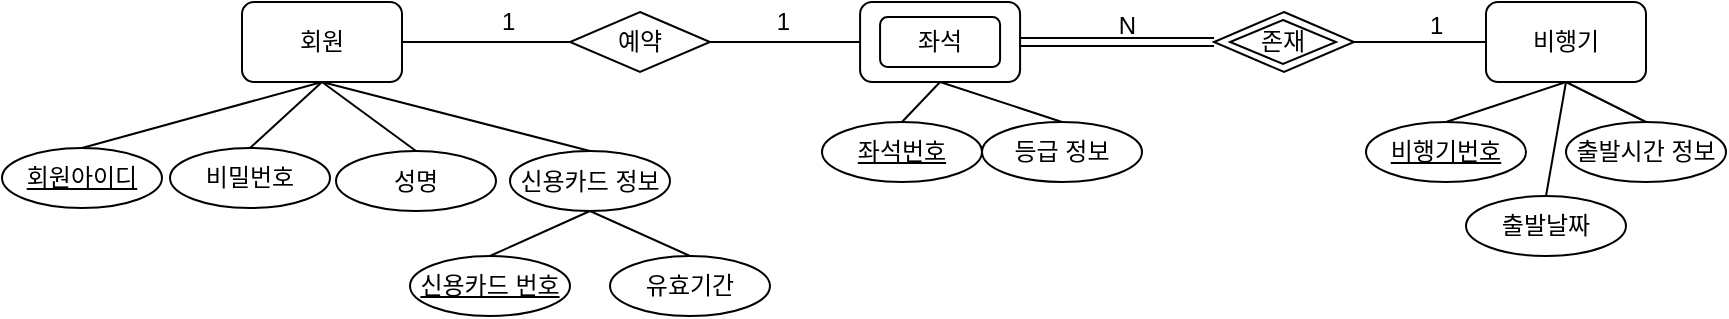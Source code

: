 <mxfile version="20.0.1" type="github">
  <diagram id="R2lEEEUBdFMjLlhIrx00" name="Page-1">
    <mxGraphModel dx="1422" dy="762" grid="1" gridSize="10" guides="1" tooltips="1" connect="1" arrows="1" fold="1" page="1" pageScale="1" pageWidth="850" pageHeight="1100" math="0" shadow="0" extFonts="Permanent Marker^https://fonts.googleapis.com/css?family=Permanent+Marker">
      <root>
        <mxCell id="0" />
        <mxCell id="1" parent="0" />
        <mxCell id="AYfZdi-WlGziGCiwb_5d-76" value="" style="endArrow=none;html=1;rounded=0;exitX=0.5;exitY=0;exitDx=0;exitDy=0;entryX=0.5;entryY=1;entryDx=0;entryDy=0;" parent="1" source="5DNHloSlSrVb3Iocgoe0-4" target="AYfZdi-WlGziGCiwb_5d-3" edge="1">
          <mxGeometry relative="1" as="geometry">
            <mxPoint x="320" y="121" as="sourcePoint" />
            <mxPoint x="195" y="110" as="targetPoint" />
          </mxGeometry>
        </mxCell>
        <mxCell id="AYfZdi-WlGziGCiwb_5d-3" value="회원" style="rounded=1;whiteSpace=wrap;html=1;" parent="1" vertex="1">
          <mxGeometry x="135" y="50" width="80" height="40" as="geometry" />
        </mxCell>
        <mxCell id="AYfZdi-WlGziGCiwb_5d-4" value="&lt;u&gt;회원아이디&lt;/u&gt;" style="ellipse;whiteSpace=wrap;html=1;" parent="1" vertex="1">
          <mxGeometry x="15" y="123" width="80" height="30" as="geometry" />
        </mxCell>
        <mxCell id="AYfZdi-WlGziGCiwb_5d-6" value="성명" style="ellipse;whiteSpace=wrap;html=1;" parent="1" vertex="1">
          <mxGeometry x="182" y="124.5" width="80" height="30" as="geometry" />
        </mxCell>
        <mxCell id="AYfZdi-WlGziGCiwb_5d-13" value="" style="endArrow=none;html=1;rounded=0;exitX=0.5;exitY=0;exitDx=0;exitDy=0;entryX=0.5;entryY=1;entryDx=0;entryDy=0;" parent="1" source="AYfZdi-WlGziGCiwb_5d-21" target="5DNHloSlSrVb3Iocgoe0-4" edge="1">
          <mxGeometry width="50" height="50" relative="1" as="geometry">
            <mxPoint x="445" y="307" as="sourcePoint" />
            <mxPoint x="320" y="158" as="targetPoint" />
          </mxGeometry>
        </mxCell>
        <mxCell id="AYfZdi-WlGziGCiwb_5d-15" value="&lt;u&gt;신용카드 번호&lt;/u&gt;" style="ellipse;whiteSpace=wrap;html=1;" parent="1" vertex="1">
          <mxGeometry x="219" y="177" width="80" height="30" as="geometry" />
        </mxCell>
        <mxCell id="AYfZdi-WlGziGCiwb_5d-18" value="" style="endArrow=none;html=1;rounded=0;exitX=0.5;exitY=0;exitDx=0;exitDy=0;entryX=0.5;entryY=1;entryDx=0;entryDy=0;" parent="1" source="AYfZdi-WlGziGCiwb_5d-15" target="5DNHloSlSrVb3Iocgoe0-4" edge="1">
          <mxGeometry width="50" height="50" relative="1" as="geometry">
            <mxPoint x="445" y="307" as="sourcePoint" />
            <mxPoint x="320" y="158" as="targetPoint" />
          </mxGeometry>
        </mxCell>
        <mxCell id="AYfZdi-WlGziGCiwb_5d-21" value="유효기간" style="ellipse;whiteSpace=wrap;html=1;" parent="1" vertex="1">
          <mxGeometry x="319" y="177" width="80" height="30" as="geometry" />
        </mxCell>
        <mxCell id="AYfZdi-WlGziGCiwb_5d-23" value="비행기" style="rounded=1;whiteSpace=wrap;html=1;" parent="1" vertex="1">
          <mxGeometry x="757" y="50" width="80" height="40" as="geometry" />
        </mxCell>
        <mxCell id="AYfZdi-WlGziGCiwb_5d-24" value="&lt;u&gt;비행기번호&lt;/u&gt;" style="ellipse;whiteSpace=wrap;html=1;" parent="1" vertex="1">
          <mxGeometry x="697" y="110" width="80" height="30" as="geometry" />
        </mxCell>
        <mxCell id="AYfZdi-WlGziGCiwb_5d-26" value="출발날짜" style="ellipse;whiteSpace=wrap;html=1;" parent="1" vertex="1">
          <mxGeometry x="747" y="147" width="80" height="30" as="geometry" />
        </mxCell>
        <mxCell id="AYfZdi-WlGziGCiwb_5d-33" value="좌석" style="rounded=1;whiteSpace=wrap;html=1;" parent="1" vertex="1">
          <mxGeometry x="444.04" y="50" width="80" height="40" as="geometry" />
        </mxCell>
        <mxCell id="AYfZdi-WlGziGCiwb_5d-34" value="&lt;u&gt;좌석번호&lt;/u&gt;" style="ellipse;whiteSpace=wrap;html=1;" parent="1" vertex="1">
          <mxGeometry x="425.0" y="110" width="80" height="30" as="geometry" />
        </mxCell>
        <mxCell id="AYfZdi-WlGziGCiwb_5d-36" value="등급 정보" style="ellipse;whiteSpace=wrap;html=1;" parent="1" vertex="1">
          <mxGeometry x="505.0" y="110" width="80" height="30" as="geometry" />
        </mxCell>
        <mxCell id="AYfZdi-WlGziGCiwb_5d-37" value="좌석" style="rounded=1;whiteSpace=wrap;html=1;" parent="1" vertex="1">
          <mxGeometry x="454.04" y="57.5" width="60" height="25" as="geometry" />
        </mxCell>
        <mxCell id="AYfZdi-WlGziGCiwb_5d-50" value="" style="shape=link;html=1;rounded=0;exitX=0;exitY=0.5;exitDx=0;exitDy=0;startArrow=none;entryX=1;entryY=0.5;entryDx=0;entryDy=0;" parent="1" source="AYfZdi-WlGziGCiwb_5d-39" target="AYfZdi-WlGziGCiwb_5d-33" edge="1">
          <mxGeometry relative="1" as="geometry">
            <mxPoint x="169" y="-32" as="sourcePoint" />
            <mxPoint x="639" y="-20" as="targetPoint" />
          </mxGeometry>
        </mxCell>
        <mxCell id="AYfZdi-WlGziGCiwb_5d-52" value="N" style="resizable=0;html=1;align=right;verticalAlign=bottom;" parent="AYfZdi-WlGziGCiwb_5d-50" connectable="0" vertex="1">
          <mxGeometry x="1" relative="1" as="geometry">
            <mxPoint x="58" as="offset" />
          </mxGeometry>
        </mxCell>
        <mxCell id="AYfZdi-WlGziGCiwb_5d-39" value="존재" style="rhombus;whiteSpace=wrap;html=1;" parent="1" vertex="1">
          <mxGeometry x="621" y="55" width="70" height="30" as="geometry" />
        </mxCell>
        <mxCell id="AYfZdi-WlGziGCiwb_5d-65" value="" style="endArrow=none;html=1;rounded=0;entryX=1;entryY=0.5;entryDx=0;entryDy=0;exitX=0;exitY=0.5;exitDx=0;exitDy=0;" parent="1" source="AYfZdi-WlGziGCiwb_5d-23" target="AYfZdi-WlGziGCiwb_5d-39" edge="1">
          <mxGeometry relative="1" as="geometry">
            <mxPoint x="551" y="-50" as="sourcePoint" />
            <mxPoint x="281" y="-200" as="targetPoint" />
          </mxGeometry>
        </mxCell>
        <mxCell id="AYfZdi-WlGziGCiwb_5d-66" value="1" style="resizable=0;html=1;align=left;verticalAlign=bottom;" parent="AYfZdi-WlGziGCiwb_5d-65" connectable="0" vertex="1">
          <mxGeometry x="-1" relative="1" as="geometry">
            <mxPoint x="-30" as="offset" />
          </mxGeometry>
        </mxCell>
        <mxCell id="AYfZdi-WlGziGCiwb_5d-68" value="" style="endArrow=none;html=1;rounded=0;exitX=1;exitY=0.5;exitDx=0;exitDy=0;entryX=0;entryY=0.5;entryDx=0;entryDy=0;startArrow=none;" parent="1" source="AYfZdi-WlGziGCiwb_5d-38" target="AYfZdi-WlGziGCiwb_5d-33" edge="1">
          <mxGeometry relative="1" as="geometry">
            <mxPoint x="434.04" y="185" as="sourcePoint" />
            <mxPoint x="834.04" y="-137" as="targetPoint" />
          </mxGeometry>
        </mxCell>
        <mxCell id="AYfZdi-WlGziGCiwb_5d-70" value="1" style="resizable=0;html=1;align=right;verticalAlign=bottom;" parent="AYfZdi-WlGziGCiwb_5d-68" connectable="0" vertex="1">
          <mxGeometry x="1" relative="1" as="geometry">
            <mxPoint x="-35" y="-2" as="offset" />
          </mxGeometry>
        </mxCell>
        <mxCell id="AYfZdi-WlGziGCiwb_5d-38" value="예약" style="rhombus;whiteSpace=wrap;html=1;" parent="1" vertex="1">
          <mxGeometry x="299" y="55" width="70" height="30" as="geometry" />
        </mxCell>
        <mxCell id="AYfZdi-WlGziGCiwb_5d-71" value="" style="endArrow=none;html=1;rounded=0;exitX=1;exitY=0.5;exitDx=0;exitDy=0;entryX=0;entryY=0.5;entryDx=0;entryDy=0;" parent="1" source="AYfZdi-WlGziGCiwb_5d-3" target="AYfZdi-WlGziGCiwb_5d-38" edge="1">
          <mxGeometry relative="1" as="geometry">
            <mxPoint x="579" y="180" as="sourcePoint" />
            <mxPoint x="579" y="80" as="targetPoint" />
          </mxGeometry>
        </mxCell>
        <mxCell id="AYfZdi-WlGziGCiwb_5d-72" value="1" style="resizable=0;html=1;align=left;verticalAlign=bottom;" parent="AYfZdi-WlGziGCiwb_5d-71" connectable="0" vertex="1">
          <mxGeometry x="-1" relative="1" as="geometry">
            <mxPoint x="48" y="-2" as="offset" />
          </mxGeometry>
        </mxCell>
        <mxCell id="AYfZdi-WlGziGCiwb_5d-74" value="" style="endArrow=none;html=1;rounded=0;exitX=0.5;exitY=0;exitDx=0;exitDy=0;entryX=0.5;entryY=1;entryDx=0;entryDy=0;" parent="1" source="AYfZdi-WlGziGCiwb_5d-5" target="AYfZdi-WlGziGCiwb_5d-3" edge="1">
          <mxGeometry relative="1" as="geometry">
            <mxPoint x="105" y="-60" as="sourcePoint" />
            <mxPoint x="265" y="-60" as="targetPoint" />
          </mxGeometry>
        </mxCell>
        <mxCell id="AYfZdi-WlGziGCiwb_5d-75" value="" style="endArrow=none;html=1;rounded=0;exitX=0.5;exitY=0;exitDx=0;exitDy=0;entryX=0.5;entryY=1;entryDx=0;entryDy=0;" parent="1" source="AYfZdi-WlGziGCiwb_5d-4" target="AYfZdi-WlGziGCiwb_5d-3" edge="1">
          <mxGeometry relative="1" as="geometry">
            <mxPoint x="145" y="130" as="sourcePoint" />
            <mxPoint x="185" y="100" as="targetPoint" />
          </mxGeometry>
        </mxCell>
        <mxCell id="AYfZdi-WlGziGCiwb_5d-5" value="비밀번호&lt;span style=&quot;color: rgba(0, 0, 0, 0); font-family: monospace; font-size: 0px; text-align: start;&quot;&gt;%3CmxGraphModel%3E%3Croot%3E%3CmxCell%20id%3D%220%22%2F%3E%3CmxCell%20id%3D%221%22%20parent%3D%220%22%2F%3E%3CmxCell%20id%3D%222%22%20value%3D%22%ED%9A%8C%EC%9B%90%EC%95%84%EC%9D%B4%EB%94%94%22%20style%3D%22ellipse%3BwhiteSpace%3Dwrap%3Bhtml%3D1%3B%22%20vertex%3D%221%22%20parent%3D%221%22%3E%3CmxGeometry%20x%3D%22260%22%20y%3D%22250%22%20width%3D%2280%22%20height%3D%2230%22%20as%3D%22geometry%22%2F%3E%3C%2FmxCell%3E%3C%2Froot%3E%3C%2FmxGraphModel%3E&lt;/span&gt;" style="ellipse;whiteSpace=wrap;html=1;" parent="1" vertex="1">
          <mxGeometry x="99" y="123" width="80" height="30" as="geometry" />
        </mxCell>
        <mxCell id="AYfZdi-WlGziGCiwb_5d-77" value="" style="endArrow=none;html=1;rounded=0;exitX=0.5;exitY=1;exitDx=0;exitDy=0;entryX=0.5;entryY=0;entryDx=0;entryDy=0;" parent="1" source="AYfZdi-WlGziGCiwb_5d-3" target="AYfZdi-WlGziGCiwb_5d-6" edge="1">
          <mxGeometry relative="1" as="geometry">
            <mxPoint x="165" y="150" as="sourcePoint" />
            <mxPoint x="205" y="120" as="targetPoint" />
          </mxGeometry>
        </mxCell>
        <mxCell id="AYfZdi-WlGziGCiwb_5d-78" value="" style="endArrow=none;html=1;rounded=0;exitX=0.5;exitY=1;exitDx=0;exitDy=0;entryX=0.5;entryY=0;entryDx=0;entryDy=0;" parent="1" source="AYfZdi-WlGziGCiwb_5d-33" target="AYfZdi-WlGziGCiwb_5d-34" edge="1">
          <mxGeometry relative="1" as="geometry">
            <mxPoint x="514.04" y="393" as="sourcePoint" />
            <mxPoint x="554.04" y="363" as="targetPoint" />
          </mxGeometry>
        </mxCell>
        <mxCell id="AYfZdi-WlGziGCiwb_5d-79" value="" style="endArrow=none;html=1;rounded=0;exitX=0.5;exitY=1;exitDx=0;exitDy=0;entryX=0.5;entryY=0;entryDx=0;entryDy=0;" parent="1" source="AYfZdi-WlGziGCiwb_5d-33" target="AYfZdi-WlGziGCiwb_5d-36" edge="1">
          <mxGeometry relative="1" as="geometry">
            <mxPoint x="524.04" y="123" as="sourcePoint" />
            <mxPoint x="464.04" y="63" as="targetPoint" />
          </mxGeometry>
        </mxCell>
        <mxCell id="AYfZdi-WlGziGCiwb_5d-83" value="" style="endArrow=none;html=1;rounded=0;exitX=0.5;exitY=1;exitDx=0;exitDy=0;entryX=0.5;entryY=0;entryDx=0;entryDy=0;" parent="1" source="AYfZdi-WlGziGCiwb_5d-23" target="AYfZdi-WlGziGCiwb_5d-24" edge="1">
          <mxGeometry relative="1" as="geometry">
            <mxPoint x="827" y="137" as="sourcePoint" />
            <mxPoint x="987" y="137" as="targetPoint" />
          </mxGeometry>
        </mxCell>
        <mxCell id="AYfZdi-WlGziGCiwb_5d-84" value="" style="endArrow=none;html=1;rounded=0;exitX=0.5;exitY=1;exitDx=0;exitDy=0;entryX=0.5;entryY=0;entryDx=0;entryDy=0;" parent="1" source="AYfZdi-WlGziGCiwb_5d-23" target="AYfZdi-WlGziGCiwb_5d-26" edge="1">
          <mxGeometry relative="1" as="geometry">
            <mxPoint x="807" y="100" as="sourcePoint" />
            <mxPoint x="797" y="150" as="targetPoint" />
          </mxGeometry>
        </mxCell>
        <mxCell id="AYfZdi-WlGziGCiwb_5d-85" value="" style="endArrow=none;html=1;rounded=0;exitX=0.5;exitY=1;exitDx=0;exitDy=0;entryX=0.5;entryY=0;entryDx=0;entryDy=0;" parent="1" source="AYfZdi-WlGziGCiwb_5d-23" target="AYfZdi-WlGziGCiwb_5d-25" edge="1">
          <mxGeometry relative="1" as="geometry">
            <mxPoint x="807" y="100" as="sourcePoint" />
            <mxPoint x="827" y="200" as="targetPoint" />
          </mxGeometry>
        </mxCell>
        <mxCell id="AYfZdi-WlGziGCiwb_5d-25" value="출발시간 정보" style="ellipse;whiteSpace=wrap;html=1;" parent="1" vertex="1">
          <mxGeometry x="797" y="110" width="80" height="30" as="geometry" />
        </mxCell>
        <mxCell id="5DNHloSlSrVb3Iocgoe0-4" value="신용카드 정보" style="ellipse;whiteSpace=wrap;html=1;" vertex="1" parent="1">
          <mxGeometry x="269" y="124.5" width="80" height="30" as="geometry" />
        </mxCell>
        <mxCell id="5DNHloSlSrVb3Iocgoe0-5" value="존재" style="rhombus;whiteSpace=wrap;html=1;" vertex="1" parent="1">
          <mxGeometry x="629" y="59" width="53" height="22" as="geometry" />
        </mxCell>
      </root>
    </mxGraphModel>
  </diagram>
</mxfile>
